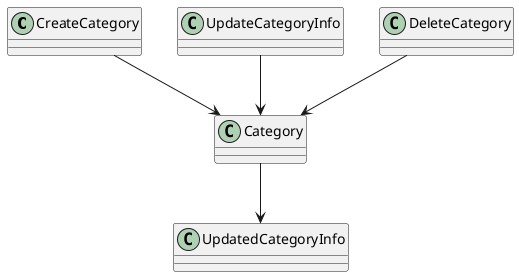 @startuml
CreateCategory      -down-> Category
UpdateCategoryInfo  -down-> Category
DeleteCategory      -down-> Category

Category -down-> UpdatedCategoryInfo
@enduml
